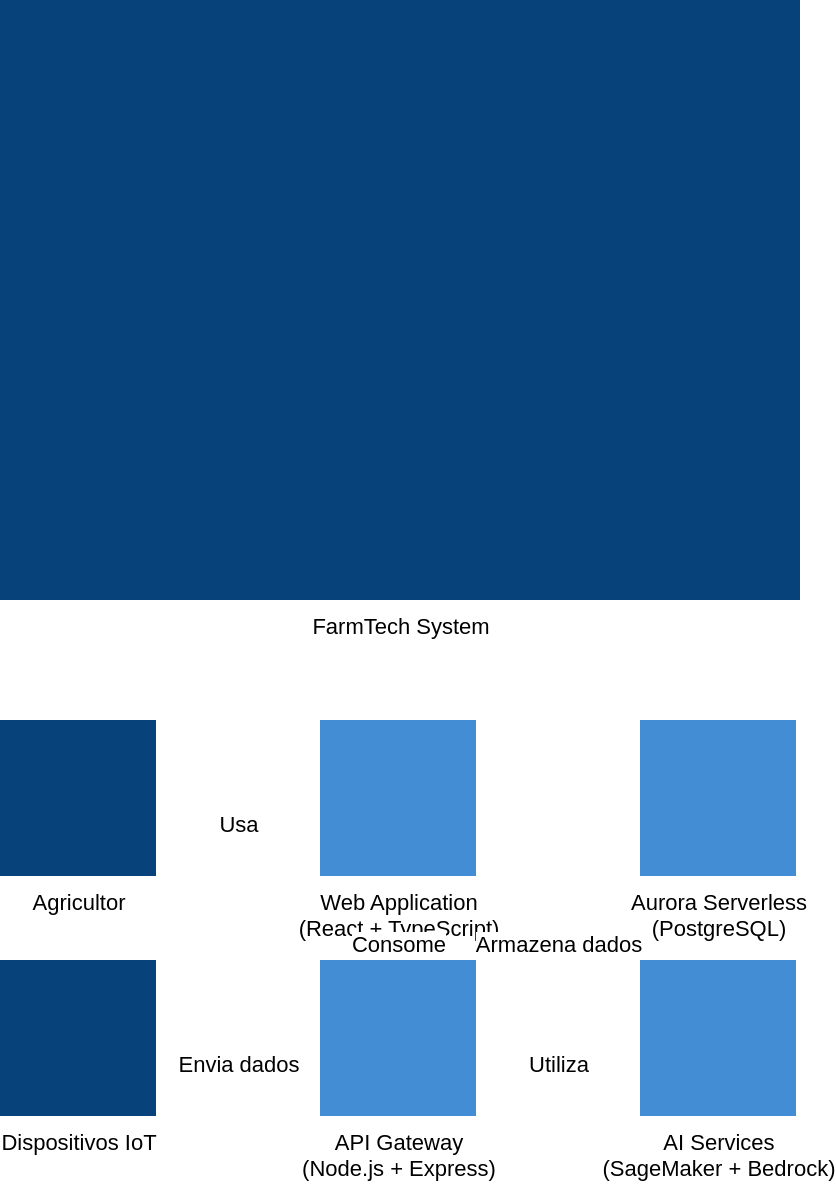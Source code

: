 <?xml version="1.0" encoding="UTF-8"?>
<mxfile version="21.7.5" type="device">
  <diagram id="c4-diagram" name="FarmTech C4 Diagram">
    <mxGraphModel dx="1422" dy="762" grid="1" gridSize="10" guides="1" tooltips="1" connect="1" arrows="1" fold="1" page="1" pageScale="1" pageWidth="1169" pageHeight="827" math="0" shadow="0">
      <root>
        <mxCell id="0"/>
        <mxCell id="1" parent="0"/>
        
        <!-- Context -->
        <mxCell id="context" value="FarmTech System" style="shape=c4_container;html=1;dashed=0;fillColor=#08427B;strokeColor=none;verticalLabelPosition=bottom;verticalAlign=top;align=center;html=1;fontSize=11;fontStyle=0;aspect=fixed;pointerEvents=1;" vertex="1" parent="1">
          <mxGeometry x="40" y="40" width="400" height="300" as="geometry"/>
        </mxCell>
        
        <!-- User -->
        <mxCell id="user" value="Agricultor" style="shape=c4_person;html=1;dashed=0;fillColor=#08427B;strokeColor=none;verticalLabelPosition=bottom;verticalAlign=top;align=center;html=1;fontSize=11;fontStyle=0;aspect=fixed;pointerEvents=1;" vertex="1" parent="1">
          <mxGeometry x="40" y="400" width="78" height="78" as="geometry"/>
        </mxCell>
        
        <!-- IoT Device -->
        <mxCell id="iot-device" value="Dispositivos IoT" style="shape=c4_external_system;html=1;dashed=0;fillColor=#08427B;strokeColor=none;verticalLabelPosition=bottom;verticalAlign=top;align=center;html=1;fontSize=11;fontStyle=0;aspect=fixed;pointerEvents=1;" vertex="1" parent="1">
          <mxGeometry x="40" y="520" width="78" height="78" as="geometry"/>
        </mxCell>
        
        <!-- Web App -->
        <mxCell id="web-app" value="Web Application&#xa;(React + TypeScript)" style="shape=c4_container;html=1;dashed=0;fillColor=#438DD5;strokeColor=none;verticalLabelPosition=bottom;verticalAlign=top;align=center;html=1;fontSize=11;fontStyle=0;aspect=fixed;pointerEvents=1;" vertex="1" parent="1">
          <mxGeometry x="200" y="400" width="78" height="78" as="geometry"/>
        </mxCell>
        
        <!-- API -->
        <mxCell id="api" value="API Gateway&#xa;(Node.js + Express)" style="shape=c4_container;html=1;dashed=0;fillColor=#438DD5;strokeColor=none;verticalLabelPosition=bottom;verticalAlign=top;align=center;html=1;fontSize=11;fontStyle=0;aspect=fixed;pointerEvents=1;" vertex="1" parent="1">
          <mxGeometry x="200" y="520" width="78" height="78" as="geometry"/>
        </mxCell>
        
        <!-- Database -->
        <mxCell id="database" value="Aurora Serverless&#xa;(PostgreSQL)" style="shape=c4_database;html=1;dashed=0;fillColor=#438DD5;strokeColor=none;verticalLabelPosition=bottom;verticalAlign=top;align=center;html=1;fontSize=11;fontStyle=0;aspect=fixed;pointerEvents=1;" vertex="1" parent="1">
          <mxGeometry x="360" y="400" width="78" height="78" as="geometry"/>
        </mxCell>
        
        <!-- AI Services -->
        <mxCell id="ai" value="AI Services&#xa;(SageMaker + Bedrock)" style="shape=c4_container;html=1;dashed=0;fillColor=#438DD5;strokeColor=none;verticalLabelPosition=bottom;verticalAlign=top;align=center;html=1;fontSize=11;fontStyle=0;aspect=fixed;pointerEvents=1;" vertex="1" parent="1">
          <mxGeometry x="360" y="520" width="78" height="78" as="geometry"/>
        </mxCell>
        
        <!-- Connections -->
        <mxCell id="conn1" value="Usa" style="shape=c4_relationship;html=1;dashed=0;fillColor=#08427B;strokeColor=none;verticalLabelPosition=bottom;verticalAlign=top;align=center;html=1;fontSize=11;fontStyle=0;aspect=fixed;pointerEvents=1;" edge="1" parent="1" source="user" target="web-app">
          <mxGeometry width="50" height="50" relative="1" as="geometry"/>
        </mxCell>
        
        <mxCell id="conn2" value="Envia dados" style="shape=c4_relationship;html=1;dashed=0;fillColor=#08427B;strokeColor=none;verticalLabelPosition=bottom;verticalAlign=top;align=center;html=1;fontSize=11;fontStyle=0;aspect=fixed;pointerEvents=1;" edge="1" parent="1" source="iot-device" target="api">
          <mxGeometry width="50" height="50" relative="1" as="geometry"/>
        </mxCell>
        
        <mxCell id="conn3" value="Consome" style="shape=c4_relationship;html=1;dashed=0;fillColor=#08427B;strokeColor=none;verticalLabelPosition=bottom;verticalAlign=top;align=center;html=1;fontSize=11;fontStyle=0;aspect=fixed;pointerEvents=1;" edge="1" parent="1" source="web-app" target="api">
          <mxGeometry width="50" height="50" relative="1" as="geometry"/>
        </mxCell>
        
        <mxCell id="conn4" value="Armazena dados" style="shape=c4_relationship;html=1;dashed=0;fillColor=#08427B;strokeColor=none;verticalLabelPosition=bottom;verticalAlign=top;align=center;html=1;fontSize=11;fontStyle=0;aspect=fixed;pointerEvents=1;" edge="1" parent="1" source="api" target="database">
          <mxGeometry width="50" height="50" relative="1" as="geometry"/>
        </mxCell>
        
        <mxCell id="conn5" value="Utiliza" style="shape=c4_relationship;html=1;dashed=0;fillColor=#08427B;strokeColor=none;verticalLabelPosition=bottom;verticalAlign=top;align=center;html=1;fontSize=11;fontStyle=0;aspect=fixed;pointerEvents=1;" edge="1" parent="1" source="api" target="ai">
          <mxGeometry width="50" height="50" relative="1" as="geometry"/>
        </mxCell>
        
      </root>
    </mxGraphModel>
  </diagram>
</mxfile> 